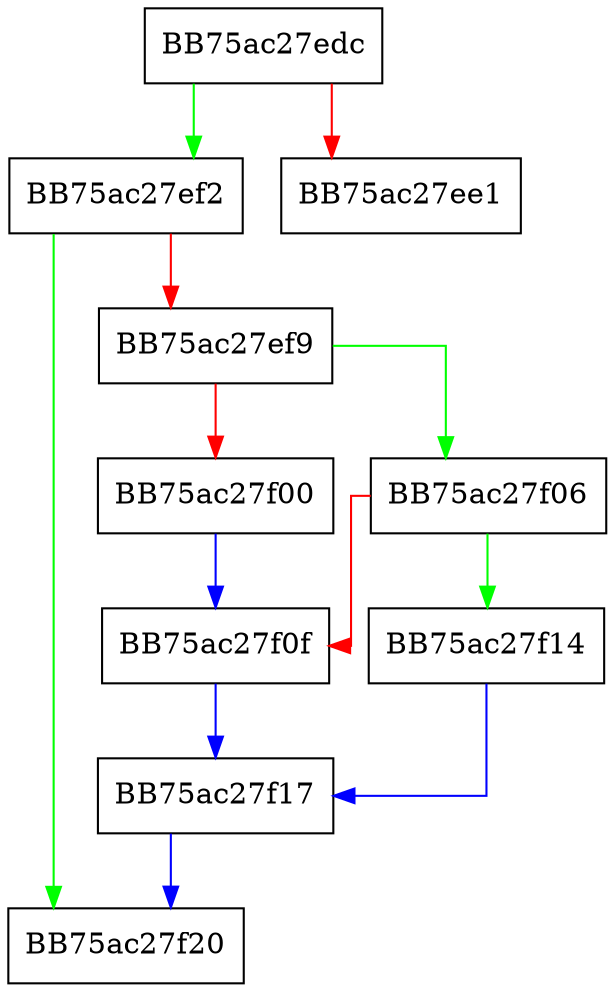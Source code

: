 digraph ZSTD_updateRep {
  node [shape="box"];
  graph [splines=ortho];
  BB75ac27edc -> BB75ac27ef2 [color="green"];
  BB75ac27edc -> BB75ac27ee1 [color="red"];
  BB75ac27ef2 -> BB75ac27f20 [color="green"];
  BB75ac27ef2 -> BB75ac27ef9 [color="red"];
  BB75ac27ef9 -> BB75ac27f06 [color="green"];
  BB75ac27ef9 -> BB75ac27f00 [color="red"];
  BB75ac27f00 -> BB75ac27f0f [color="blue"];
  BB75ac27f06 -> BB75ac27f14 [color="green"];
  BB75ac27f06 -> BB75ac27f0f [color="red"];
  BB75ac27f0f -> BB75ac27f17 [color="blue"];
  BB75ac27f14 -> BB75ac27f17 [color="blue"];
  BB75ac27f17 -> BB75ac27f20 [color="blue"];
}
